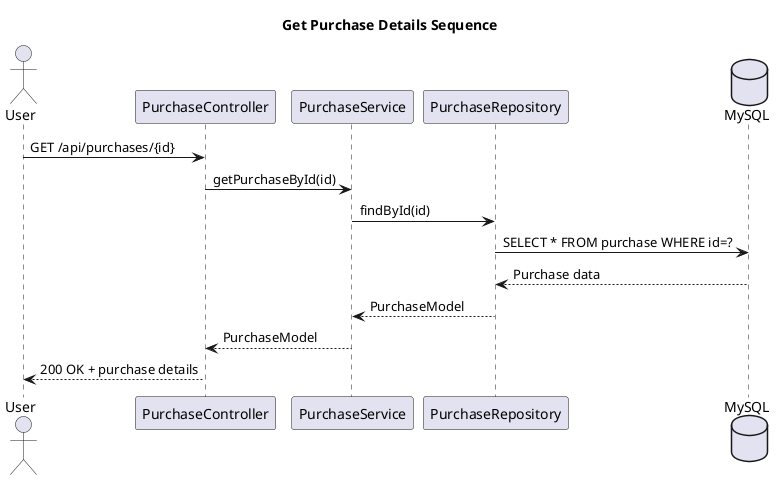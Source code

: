 @startuml
title Get Purchase Details Sequence

actor User
participant "PurchaseController" as PC
participant "PurchaseService" as PS
participant "PurchaseRepository" as PR
database "MySQL" as DB

User -> PC : GET /api/purchases/{id}
PC -> PS : getPurchaseById(id)
PS -> PR : findById(id)
PR -> DB : SELECT * FROM purchase WHERE id=?
DB --> PR : Purchase data
PR --> PS : PurchaseModel
PS --> PC : PurchaseModel
PC --> User : 200 OK + purchase details

@enduml 